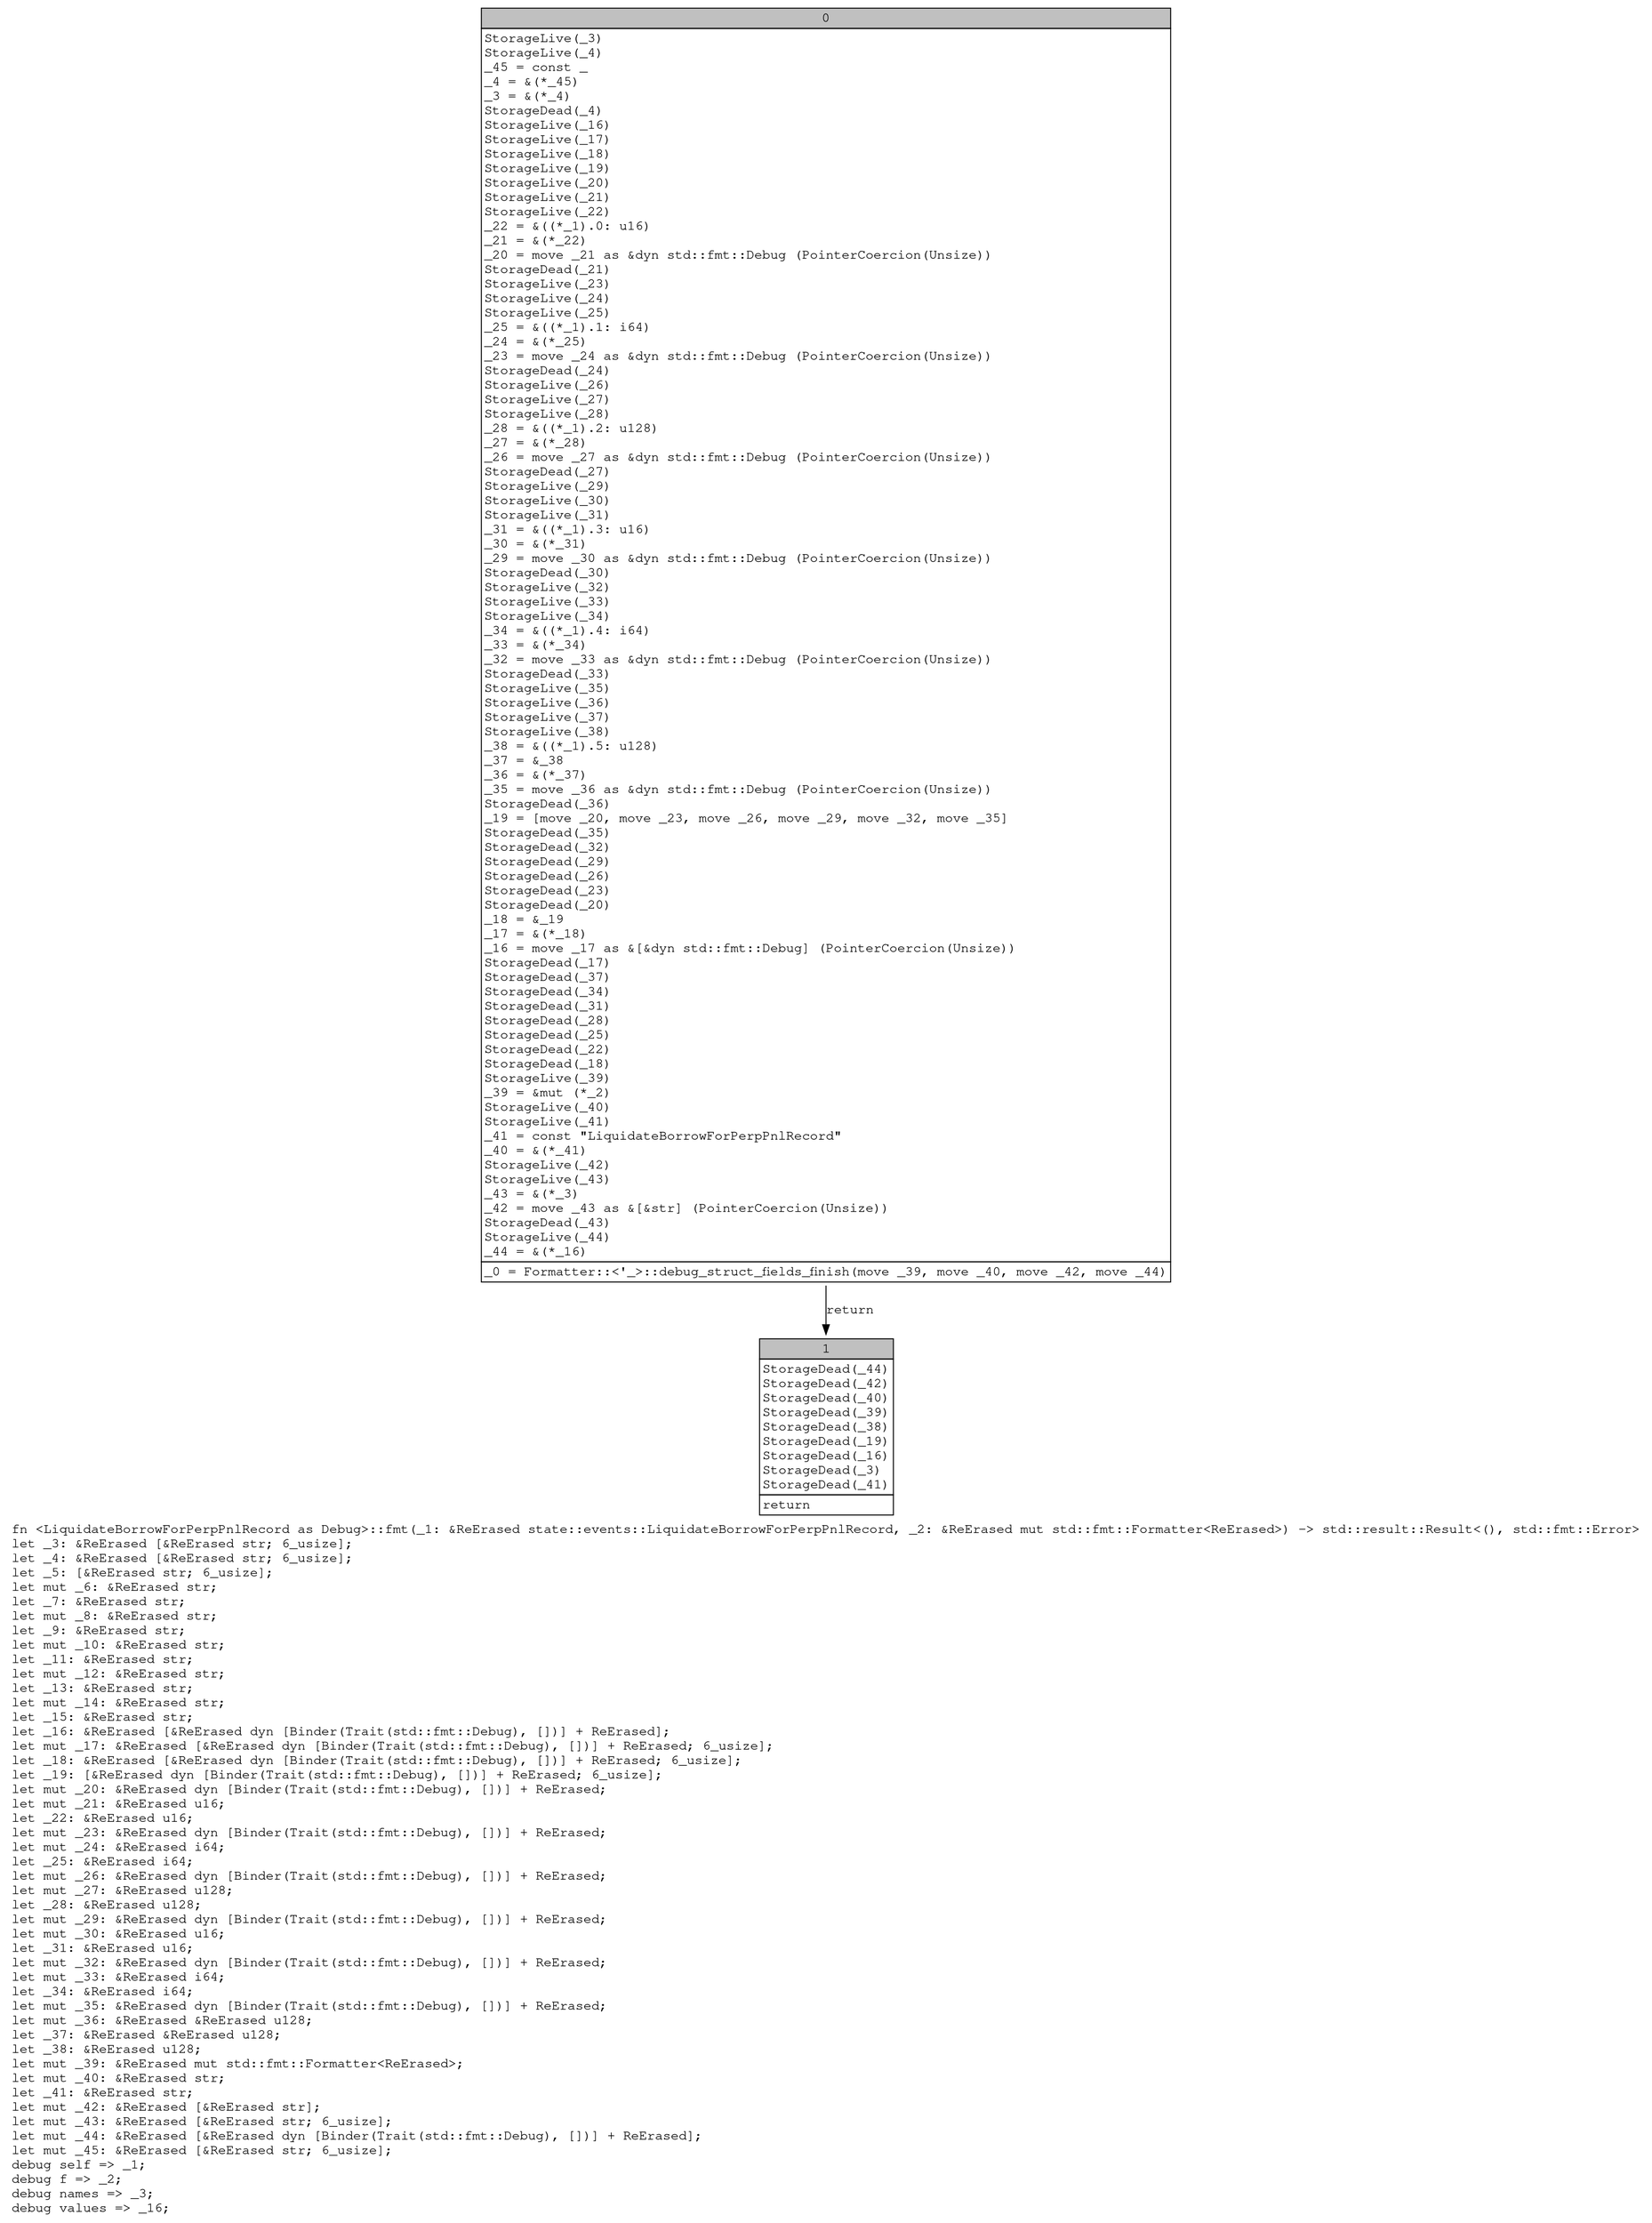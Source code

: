 digraph Mir_0_15798 {
    graph [fontname="Courier, monospace"];
    node [fontname="Courier, monospace"];
    edge [fontname="Courier, monospace"];
    label=<fn &lt;LiquidateBorrowForPerpPnlRecord as Debug&gt;::fmt(_1: &amp;ReErased state::events::LiquidateBorrowForPerpPnlRecord, _2: &amp;ReErased mut std::fmt::Formatter&lt;ReErased&gt;) -&gt; std::result::Result&lt;(), std::fmt::Error&gt;<br align="left"/>let _3: &amp;ReErased [&amp;ReErased str; 6_usize];<br align="left"/>let _4: &amp;ReErased [&amp;ReErased str; 6_usize];<br align="left"/>let _5: [&amp;ReErased str; 6_usize];<br align="left"/>let mut _6: &amp;ReErased str;<br align="left"/>let _7: &amp;ReErased str;<br align="left"/>let mut _8: &amp;ReErased str;<br align="left"/>let _9: &amp;ReErased str;<br align="left"/>let mut _10: &amp;ReErased str;<br align="left"/>let _11: &amp;ReErased str;<br align="left"/>let mut _12: &amp;ReErased str;<br align="left"/>let _13: &amp;ReErased str;<br align="left"/>let mut _14: &amp;ReErased str;<br align="left"/>let _15: &amp;ReErased str;<br align="left"/>let _16: &amp;ReErased [&amp;ReErased dyn [Binder(Trait(std::fmt::Debug), [])] + ReErased];<br align="left"/>let mut _17: &amp;ReErased [&amp;ReErased dyn [Binder(Trait(std::fmt::Debug), [])] + ReErased; 6_usize];<br align="left"/>let _18: &amp;ReErased [&amp;ReErased dyn [Binder(Trait(std::fmt::Debug), [])] + ReErased; 6_usize];<br align="left"/>let _19: [&amp;ReErased dyn [Binder(Trait(std::fmt::Debug), [])] + ReErased; 6_usize];<br align="left"/>let mut _20: &amp;ReErased dyn [Binder(Trait(std::fmt::Debug), [])] + ReErased;<br align="left"/>let mut _21: &amp;ReErased u16;<br align="left"/>let _22: &amp;ReErased u16;<br align="left"/>let mut _23: &amp;ReErased dyn [Binder(Trait(std::fmt::Debug), [])] + ReErased;<br align="left"/>let mut _24: &amp;ReErased i64;<br align="left"/>let _25: &amp;ReErased i64;<br align="left"/>let mut _26: &amp;ReErased dyn [Binder(Trait(std::fmt::Debug), [])] + ReErased;<br align="left"/>let mut _27: &amp;ReErased u128;<br align="left"/>let _28: &amp;ReErased u128;<br align="left"/>let mut _29: &amp;ReErased dyn [Binder(Trait(std::fmt::Debug), [])] + ReErased;<br align="left"/>let mut _30: &amp;ReErased u16;<br align="left"/>let _31: &amp;ReErased u16;<br align="left"/>let mut _32: &amp;ReErased dyn [Binder(Trait(std::fmt::Debug), [])] + ReErased;<br align="left"/>let mut _33: &amp;ReErased i64;<br align="left"/>let _34: &amp;ReErased i64;<br align="left"/>let mut _35: &amp;ReErased dyn [Binder(Trait(std::fmt::Debug), [])] + ReErased;<br align="left"/>let mut _36: &amp;ReErased &amp;ReErased u128;<br align="left"/>let _37: &amp;ReErased &amp;ReErased u128;<br align="left"/>let _38: &amp;ReErased u128;<br align="left"/>let mut _39: &amp;ReErased mut std::fmt::Formatter&lt;ReErased&gt;;<br align="left"/>let mut _40: &amp;ReErased str;<br align="left"/>let _41: &amp;ReErased str;<br align="left"/>let mut _42: &amp;ReErased [&amp;ReErased str];<br align="left"/>let mut _43: &amp;ReErased [&amp;ReErased str; 6_usize];<br align="left"/>let mut _44: &amp;ReErased [&amp;ReErased dyn [Binder(Trait(std::fmt::Debug), [])] + ReErased];<br align="left"/>let mut _45: &amp;ReErased [&amp;ReErased str; 6_usize];<br align="left"/>debug self =&gt; _1;<br align="left"/>debug f =&gt; _2;<br align="left"/>debug names =&gt; _3;<br align="left"/>debug values =&gt; _16;<br align="left"/>>;
    bb0__0_15798 [shape="none", label=<<table border="0" cellborder="1" cellspacing="0"><tr><td bgcolor="gray" align="center" colspan="1">0</td></tr><tr><td align="left" balign="left">StorageLive(_3)<br/>StorageLive(_4)<br/>_45 = const _<br/>_4 = &amp;(*_45)<br/>_3 = &amp;(*_4)<br/>StorageDead(_4)<br/>StorageLive(_16)<br/>StorageLive(_17)<br/>StorageLive(_18)<br/>StorageLive(_19)<br/>StorageLive(_20)<br/>StorageLive(_21)<br/>StorageLive(_22)<br/>_22 = &amp;((*_1).0: u16)<br/>_21 = &amp;(*_22)<br/>_20 = move _21 as &amp;dyn std::fmt::Debug (PointerCoercion(Unsize))<br/>StorageDead(_21)<br/>StorageLive(_23)<br/>StorageLive(_24)<br/>StorageLive(_25)<br/>_25 = &amp;((*_1).1: i64)<br/>_24 = &amp;(*_25)<br/>_23 = move _24 as &amp;dyn std::fmt::Debug (PointerCoercion(Unsize))<br/>StorageDead(_24)<br/>StorageLive(_26)<br/>StorageLive(_27)<br/>StorageLive(_28)<br/>_28 = &amp;((*_1).2: u128)<br/>_27 = &amp;(*_28)<br/>_26 = move _27 as &amp;dyn std::fmt::Debug (PointerCoercion(Unsize))<br/>StorageDead(_27)<br/>StorageLive(_29)<br/>StorageLive(_30)<br/>StorageLive(_31)<br/>_31 = &amp;((*_1).3: u16)<br/>_30 = &amp;(*_31)<br/>_29 = move _30 as &amp;dyn std::fmt::Debug (PointerCoercion(Unsize))<br/>StorageDead(_30)<br/>StorageLive(_32)<br/>StorageLive(_33)<br/>StorageLive(_34)<br/>_34 = &amp;((*_1).4: i64)<br/>_33 = &amp;(*_34)<br/>_32 = move _33 as &amp;dyn std::fmt::Debug (PointerCoercion(Unsize))<br/>StorageDead(_33)<br/>StorageLive(_35)<br/>StorageLive(_36)<br/>StorageLive(_37)<br/>StorageLive(_38)<br/>_38 = &amp;((*_1).5: u128)<br/>_37 = &amp;_38<br/>_36 = &amp;(*_37)<br/>_35 = move _36 as &amp;dyn std::fmt::Debug (PointerCoercion(Unsize))<br/>StorageDead(_36)<br/>_19 = [move _20, move _23, move _26, move _29, move _32, move _35]<br/>StorageDead(_35)<br/>StorageDead(_32)<br/>StorageDead(_29)<br/>StorageDead(_26)<br/>StorageDead(_23)<br/>StorageDead(_20)<br/>_18 = &amp;_19<br/>_17 = &amp;(*_18)<br/>_16 = move _17 as &amp;[&amp;dyn std::fmt::Debug] (PointerCoercion(Unsize))<br/>StorageDead(_17)<br/>StorageDead(_37)<br/>StorageDead(_34)<br/>StorageDead(_31)<br/>StorageDead(_28)<br/>StorageDead(_25)<br/>StorageDead(_22)<br/>StorageDead(_18)<br/>StorageLive(_39)<br/>_39 = &amp;mut (*_2)<br/>StorageLive(_40)<br/>StorageLive(_41)<br/>_41 = const &quot;LiquidateBorrowForPerpPnlRecord&quot;<br/>_40 = &amp;(*_41)<br/>StorageLive(_42)<br/>StorageLive(_43)<br/>_43 = &amp;(*_3)<br/>_42 = move _43 as &amp;[&amp;str] (PointerCoercion(Unsize))<br/>StorageDead(_43)<br/>StorageLive(_44)<br/>_44 = &amp;(*_16)<br/></td></tr><tr><td align="left">_0 = Formatter::&lt;'_&gt;::debug_struct_fields_finish(move _39, move _40, move _42, move _44)</td></tr></table>>];
    bb1__0_15798 [shape="none", label=<<table border="0" cellborder="1" cellspacing="0"><tr><td bgcolor="gray" align="center" colspan="1">1</td></tr><tr><td align="left" balign="left">StorageDead(_44)<br/>StorageDead(_42)<br/>StorageDead(_40)<br/>StorageDead(_39)<br/>StorageDead(_38)<br/>StorageDead(_19)<br/>StorageDead(_16)<br/>StorageDead(_3)<br/>StorageDead(_41)<br/></td></tr><tr><td align="left">return</td></tr></table>>];
    bb0__0_15798 -> bb1__0_15798 [label="return"];
}

